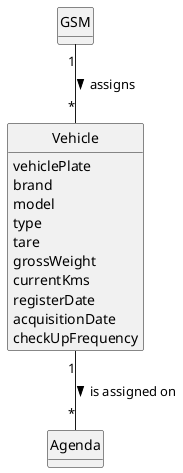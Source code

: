 @startuml
skinparam monochrome true
skinparam packageStyle rectangle
skinparam shadowing false

skinparam classAttributeIconSize 0

hide circle
hide methods


class GSM {
}
class Agenda {
}

class Vehicle {
      vehiclePlate
      brand
      model
      type
      tare
      grossWeight
      currentKms
      registerDate
      acquisitionDate
      checkUpFrequency

}
GSM "1" -- "*" Vehicle : assigns >
Vehicle "1" -- "*" Agenda : > is assigned on

@enduml